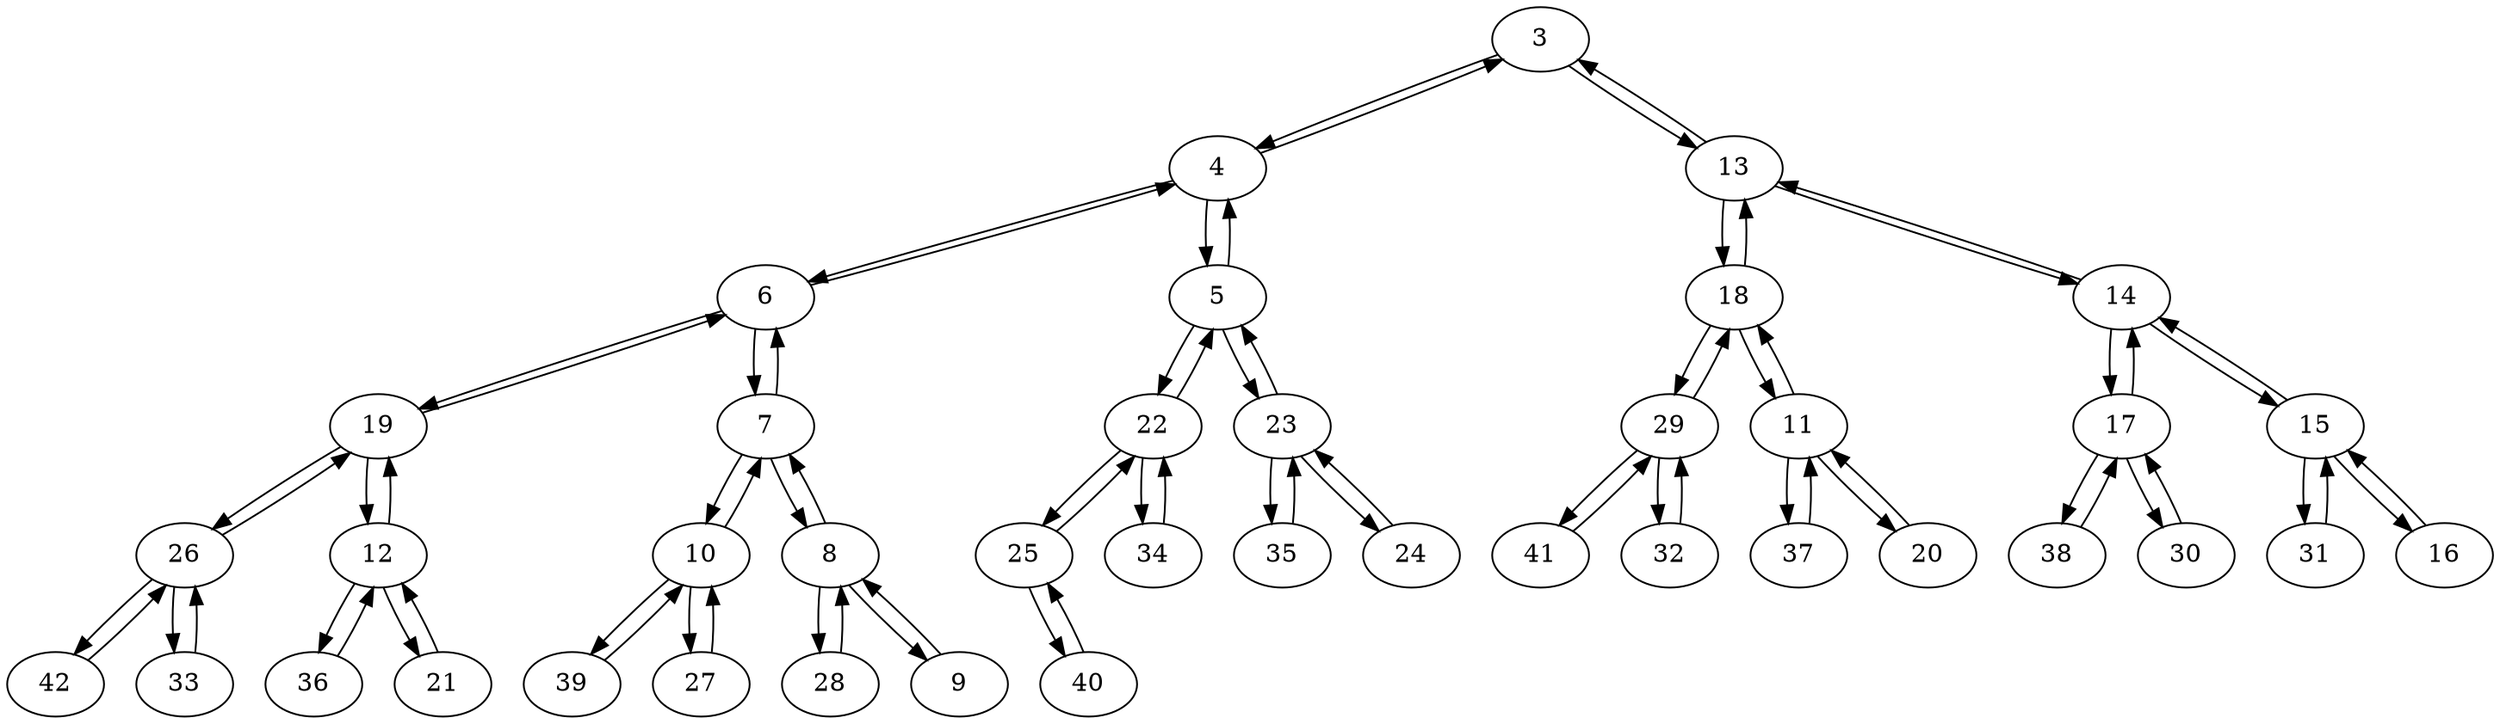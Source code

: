 digraph G {

3 -> 4
4 -> 6
6 -> 19
19 -> 26
26 -> 42
42 -> 26
26 -> 33
33 -> 26
26 -> 19
19 -> 12
12 -> 36
36 -> 12
12 -> 21
21 -> 12
12 -> 19
19 -> 6
6 -> 7
7 -> 10
10 -> 39
39 -> 10
10 -> 27
27 -> 10
10 -> 7
7 -> 8
8 -> 28
28 -> 8
8 -> 9
9 -> 8
8 -> 7
7 -> 6
6 -> 4
4 -> 5
5 -> 22
22 -> 25
25 -> 40
40 -> 25
25 -> 22
22 -> 34
34 -> 22
22 -> 5
5 -> 23
23 -> 35
35 -> 23
23 -> 24
24 -> 23
23 -> 5
5 -> 4
4 -> 3
3 -> 13
13 -> 18
18 -> 29
29 -> 41
41 -> 29
29 -> 32
32 -> 29
29 -> 18
18 -> 11
11 -> 37
37 -> 11
11 -> 20
20 -> 11
11 -> 18
18 -> 13
13 -> 14
14 -> 17
17 -> 38
38 -> 17
17 -> 30
30 -> 17
17 -> 14
14 -> 15
15 -> 31
31 -> 15
15 -> 16
16 -> 15
15 -> 14
14 -> 13
13 -> 3

}
